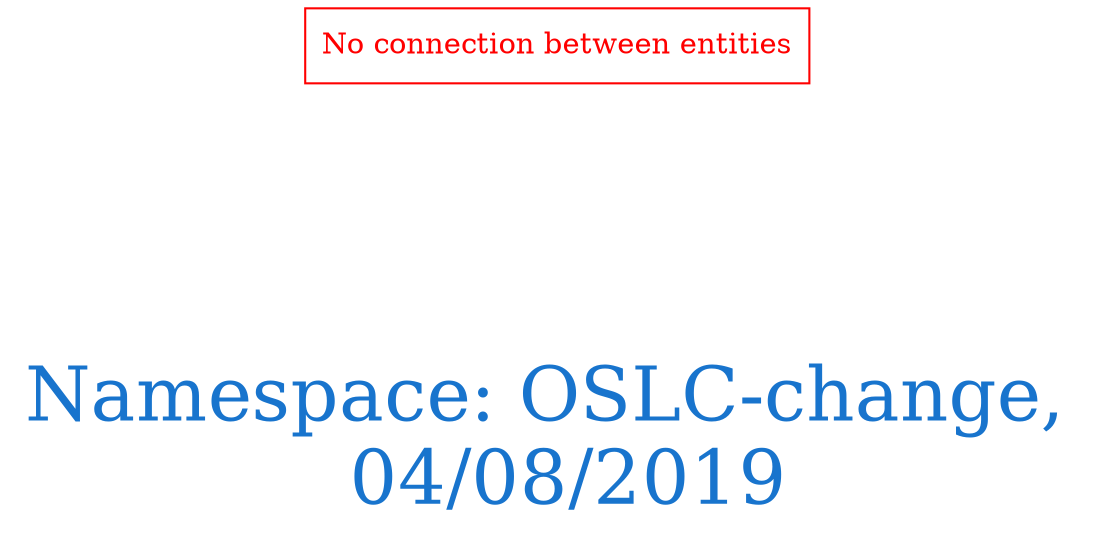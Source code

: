digraph OGIT_ontology {
 graph [ rankdir= LR,fontsize = 36,
fontcolor= dodgerblue3,label = "\n\n\nNamespace: OSLC-change, \n 04/08/2019"];
node[shape=polygon];
edge [  color="gray81"];

"No connection between entities" [fontcolor = "red",color="red", shape="polygon"]
}
